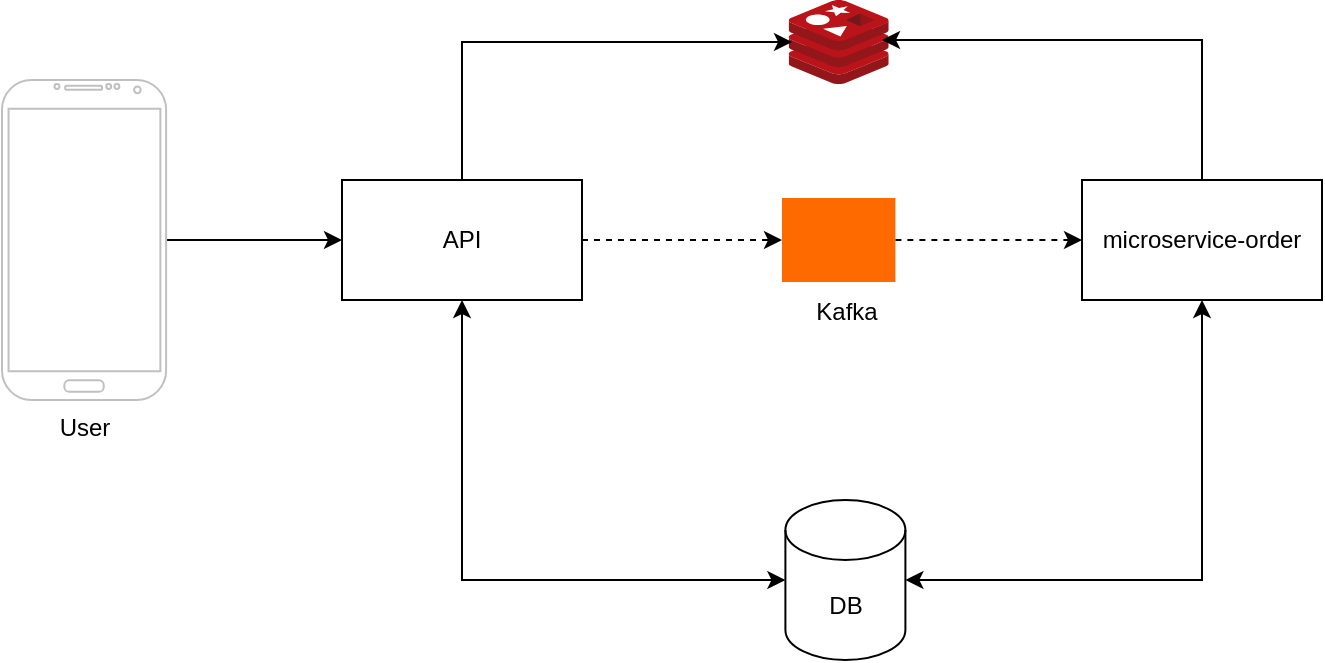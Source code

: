 <mxfile version="27.0.5">
  <diagram name="Page-1" id="4UTpFMnRdRumXqJg2Ljq">
    <mxGraphModel dx="1426" dy="884" grid="1" gridSize="10" guides="1" tooltips="1" connect="1" arrows="1" fold="1" page="1" pageScale="1" pageWidth="850" pageHeight="1100" math="0" shadow="0">
      <root>
        <mxCell id="0" />
        <mxCell id="1" parent="0" />
        <mxCell id="cj6IvjAhi29CiSl2rx_S-8" style="edgeStyle=orthogonalEdgeStyle;rounded=0;orthogonalLoop=1;jettySize=auto;html=1;dashed=1;" edge="1" parent="1" source="cj6IvjAhi29CiSl2rx_S-1" target="cj6IvjAhi29CiSl2rx_S-5">
          <mxGeometry relative="1" as="geometry" />
        </mxCell>
        <mxCell id="cj6IvjAhi29CiSl2rx_S-1" value="API" style="rounded=0;whiteSpace=wrap;html=1;" vertex="1" parent="1">
          <mxGeometry x="240" y="280" width="120" height="60" as="geometry" />
        </mxCell>
        <mxCell id="cj6IvjAhi29CiSl2rx_S-15" style="edgeStyle=orthogonalEdgeStyle;rounded=0;orthogonalLoop=1;jettySize=auto;html=1;" edge="1" parent="1" source="cj6IvjAhi29CiSl2rx_S-3" target="cj6IvjAhi29CiSl2rx_S-1">
          <mxGeometry relative="1" as="geometry" />
        </mxCell>
        <mxCell id="cj6IvjAhi29CiSl2rx_S-3" value="User" style="verticalLabelPosition=bottom;verticalAlign=top;html=1;shadow=0;dashed=0;strokeWidth=1;shape=mxgraph.android.phone2;strokeColor=#c0c0c0;" vertex="1" parent="1">
          <mxGeometry x="70" y="230" width="82.05" height="160" as="geometry" />
        </mxCell>
        <mxCell id="cj6IvjAhi29CiSl2rx_S-13" style="edgeStyle=orthogonalEdgeStyle;rounded=0;orthogonalLoop=1;jettySize=auto;html=1;entryX=0.5;entryY=1;entryDx=0;entryDy=0;startArrow=classic;startFill=1;" edge="1" parent="1" source="cj6IvjAhi29CiSl2rx_S-4" target="cj6IvjAhi29CiSl2rx_S-7">
          <mxGeometry relative="1" as="geometry" />
        </mxCell>
        <mxCell id="cj6IvjAhi29CiSl2rx_S-4" value="DB" style="shape=cylinder3;whiteSpace=wrap;html=1;boundedLbl=1;backgroundOutline=1;size=15;" vertex="1" parent="1">
          <mxGeometry x="461.7" y="440" width="60" height="80" as="geometry" />
        </mxCell>
        <mxCell id="cj6IvjAhi29CiSl2rx_S-10" style="edgeStyle=orthogonalEdgeStyle;rounded=0;orthogonalLoop=1;jettySize=auto;html=1;dashed=1;" edge="1" parent="1" source="cj6IvjAhi29CiSl2rx_S-5" target="cj6IvjAhi29CiSl2rx_S-7">
          <mxGeometry relative="1" as="geometry" />
        </mxCell>
        <mxCell id="cj6IvjAhi29CiSl2rx_S-5" value="" style="points=[];aspect=fixed;html=1;align=center;shadow=0;dashed=0;fillColor=#FF6A00;strokeColor=none;shape=mxgraph.alibaba_cloud.kafka;" vertex="1" parent="1">
          <mxGeometry x="460" y="289" width="56.7" height="42" as="geometry" />
        </mxCell>
        <mxCell id="cj6IvjAhi29CiSl2rx_S-6" value="Kafka" style="text;html=1;align=center;verticalAlign=middle;resizable=0;points=[];autosize=1;strokeColor=none;fillColor=none;" vertex="1" parent="1">
          <mxGeometry x="466.7" y="331" width="50" height="30" as="geometry" />
        </mxCell>
        <mxCell id="cj6IvjAhi29CiSl2rx_S-7" value="microservice-order" style="rounded=0;whiteSpace=wrap;html=1;" vertex="1" parent="1">
          <mxGeometry x="610" y="280" width="120" height="60" as="geometry" />
        </mxCell>
        <mxCell id="cj6IvjAhi29CiSl2rx_S-11" style="edgeStyle=orthogonalEdgeStyle;rounded=0;orthogonalLoop=1;jettySize=auto;html=1;entryX=0;entryY=0.5;entryDx=0;entryDy=0;entryPerimeter=0;endArrow=classic;endFill=1;startArrow=classic;startFill=1;" edge="1" parent="1" source="cj6IvjAhi29CiSl2rx_S-1" target="cj6IvjAhi29CiSl2rx_S-4">
          <mxGeometry relative="1" as="geometry">
            <Array as="points">
              <mxPoint x="300" y="480" />
            </Array>
          </mxGeometry>
        </mxCell>
        <mxCell id="cj6IvjAhi29CiSl2rx_S-14" value="" style="image;sketch=0;aspect=fixed;html=1;points=[];align=center;fontSize=12;image=img/lib/mscae/Cache_Redis_Product.svg;" vertex="1" parent="1">
          <mxGeometry x="463.35" y="190" width="50" height="42" as="geometry" />
        </mxCell>
        <mxCell id="cj6IvjAhi29CiSl2rx_S-16" style="edgeStyle=orthogonalEdgeStyle;rounded=0;orthogonalLoop=1;jettySize=auto;html=1;entryX=0.033;entryY=0.5;entryDx=0;entryDy=0;entryPerimeter=0;" edge="1" parent="1" source="cj6IvjAhi29CiSl2rx_S-1" target="cj6IvjAhi29CiSl2rx_S-14">
          <mxGeometry relative="1" as="geometry">
            <Array as="points">
              <mxPoint x="300" y="211" />
            </Array>
          </mxGeometry>
        </mxCell>
        <mxCell id="cj6IvjAhi29CiSl2rx_S-17" style="edgeStyle=orthogonalEdgeStyle;rounded=0;orthogonalLoop=1;jettySize=auto;html=1;entryX=0.933;entryY=0.476;entryDx=0;entryDy=0;entryPerimeter=0;" edge="1" parent="1" source="cj6IvjAhi29CiSl2rx_S-7" target="cj6IvjAhi29CiSl2rx_S-14">
          <mxGeometry relative="1" as="geometry">
            <Array as="points">
              <mxPoint x="670" y="210" />
            </Array>
          </mxGeometry>
        </mxCell>
      </root>
    </mxGraphModel>
  </diagram>
</mxfile>
